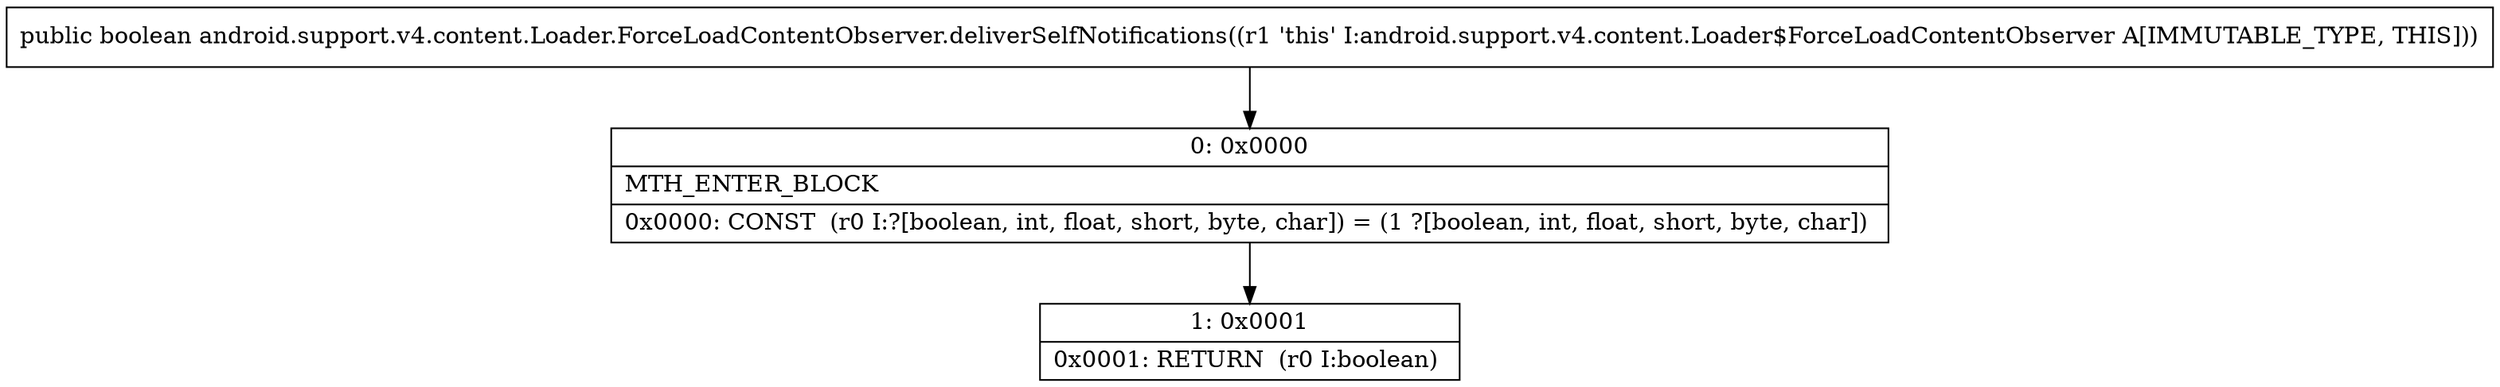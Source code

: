 digraph "CFG forandroid.support.v4.content.Loader.ForceLoadContentObserver.deliverSelfNotifications()Z" {
Node_0 [shape=record,label="{0\:\ 0x0000|MTH_ENTER_BLOCK\l|0x0000: CONST  (r0 I:?[boolean, int, float, short, byte, char]) = (1 ?[boolean, int, float, short, byte, char]) \l}"];
Node_1 [shape=record,label="{1\:\ 0x0001|0x0001: RETURN  (r0 I:boolean) \l}"];
MethodNode[shape=record,label="{public boolean android.support.v4.content.Loader.ForceLoadContentObserver.deliverSelfNotifications((r1 'this' I:android.support.v4.content.Loader$ForceLoadContentObserver A[IMMUTABLE_TYPE, THIS])) }"];
MethodNode -> Node_0;
Node_0 -> Node_1;
}

